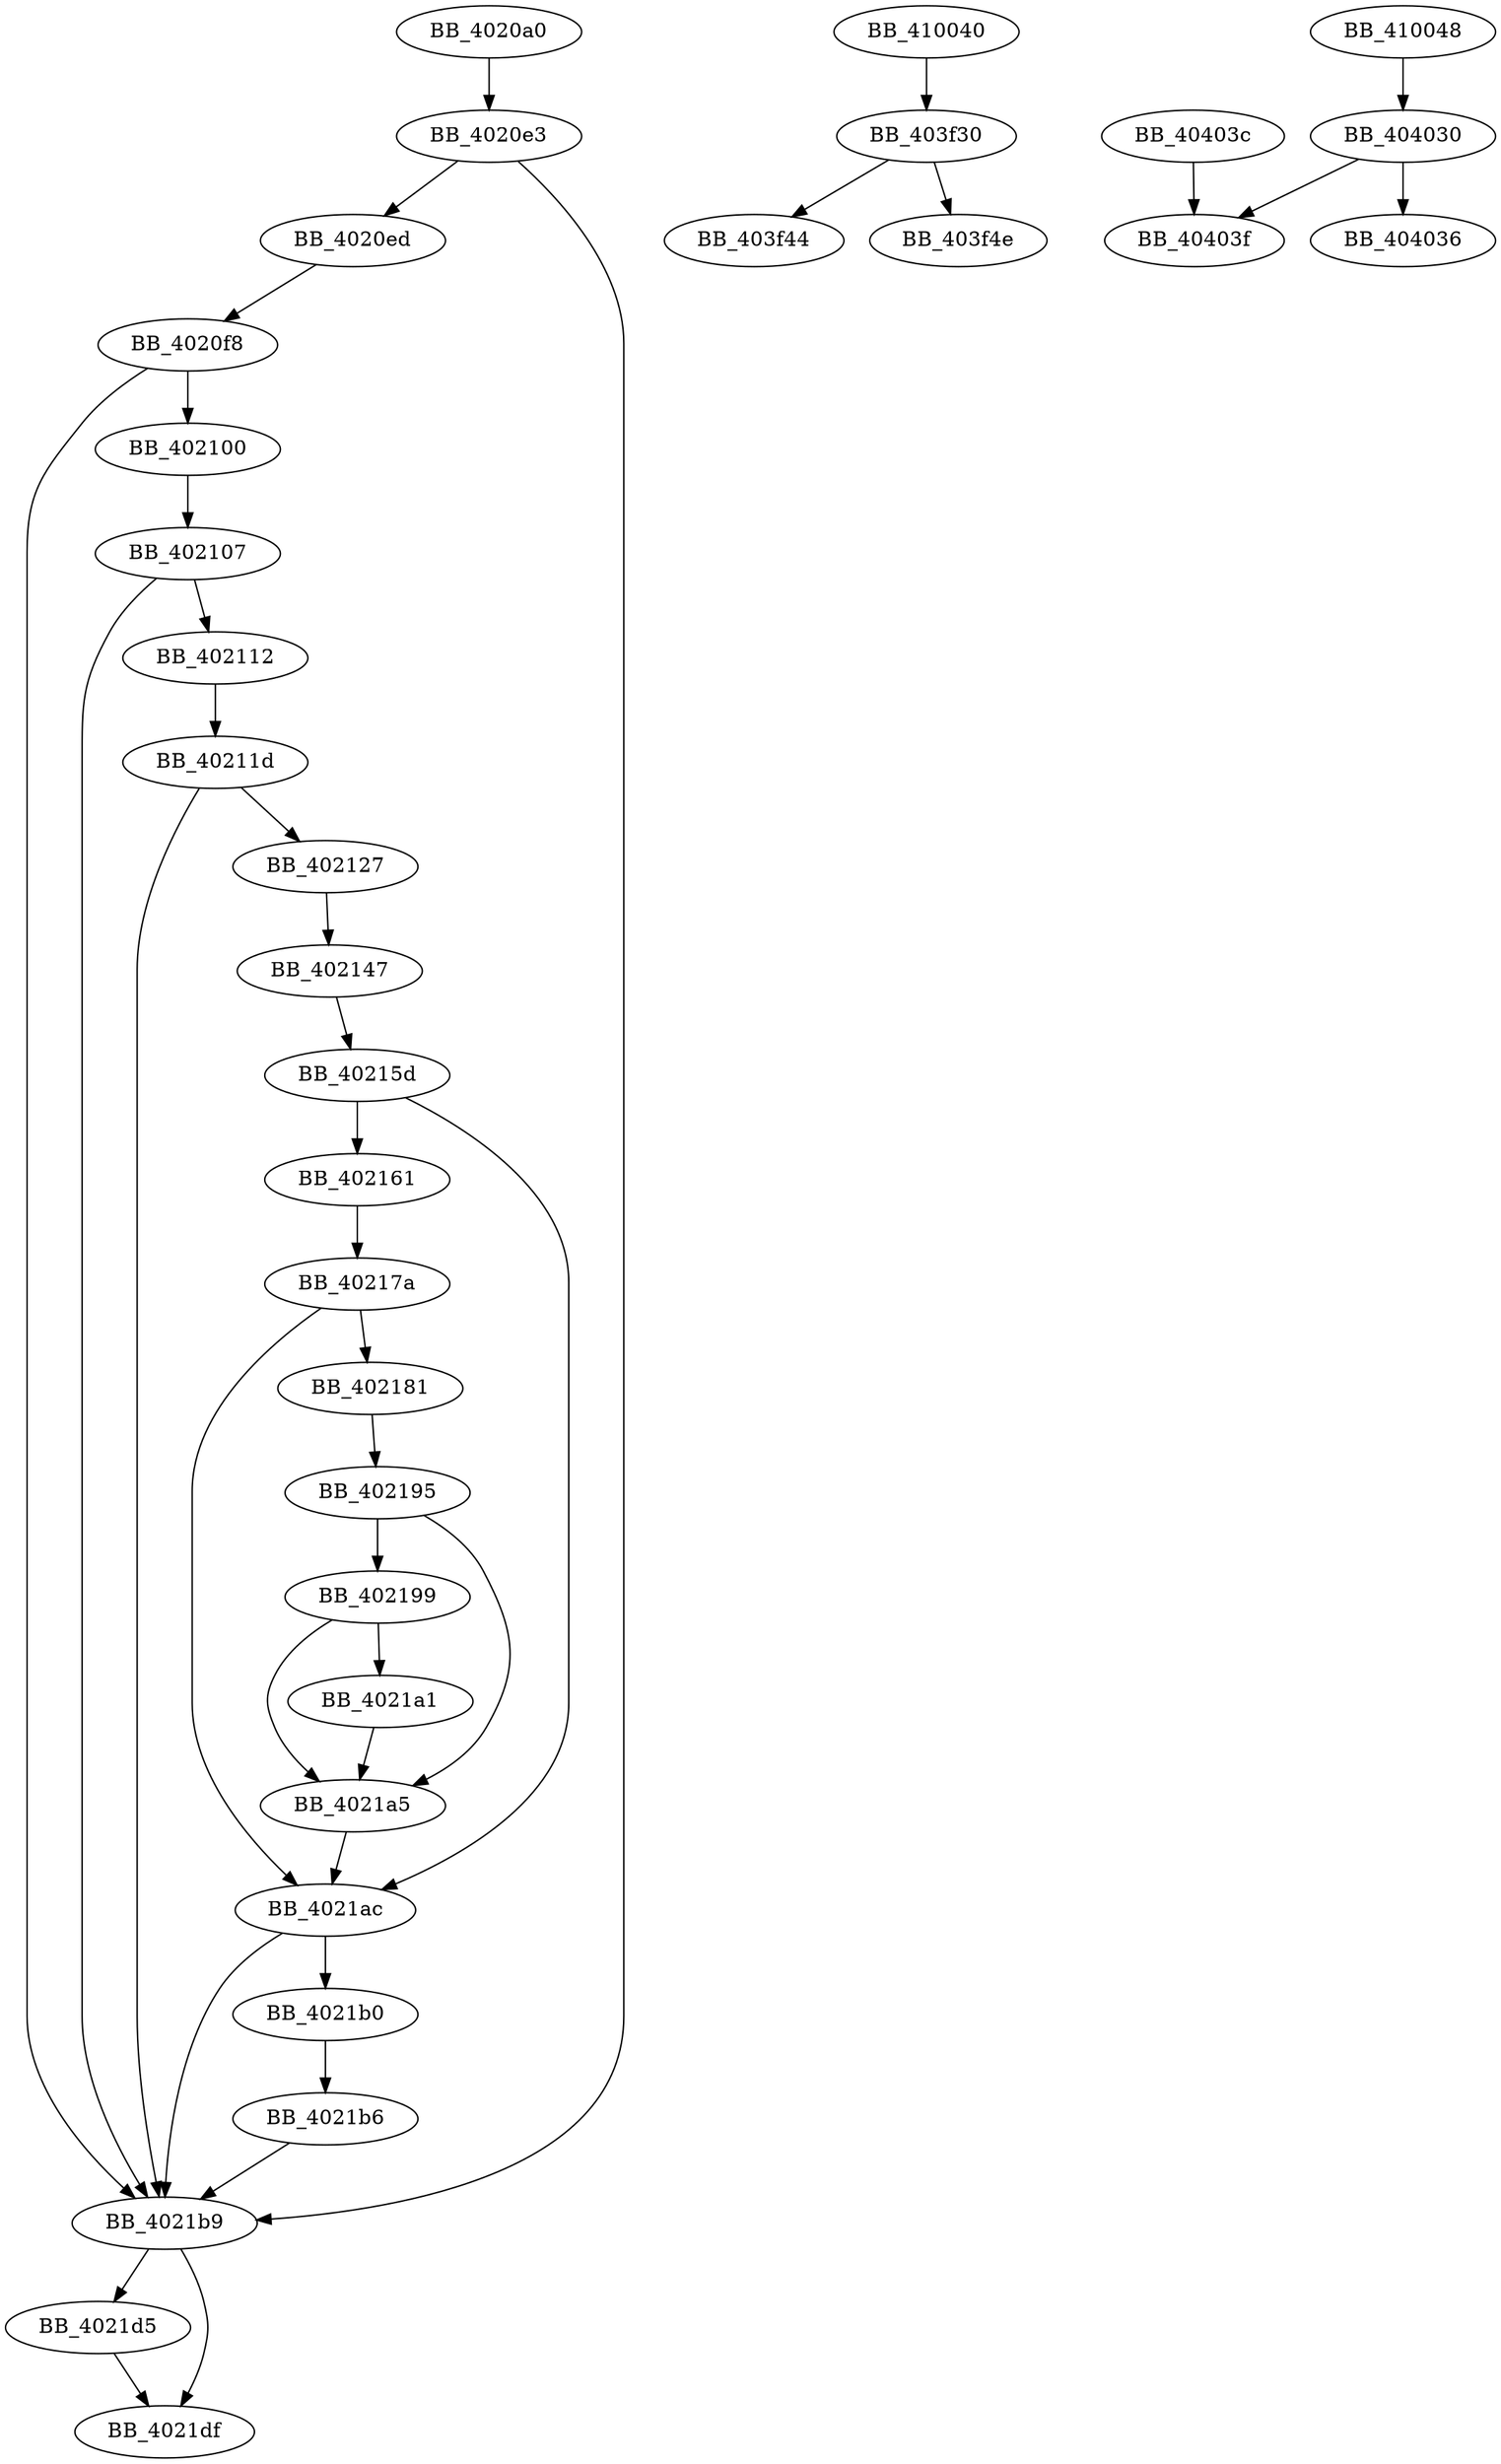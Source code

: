 DiGraph sub_4020A0{
BB_4020a0->BB_4020e3
BB_4020e3->BB_4020ed
BB_4020e3->BB_4021b9
BB_4020ed->BB_4020f8
BB_4020f8->BB_402100
BB_4020f8->BB_4021b9
BB_402100->BB_402107
BB_402107->BB_402112
BB_402107->BB_4021b9
BB_402112->BB_40211d
BB_40211d->BB_402127
BB_40211d->BB_4021b9
BB_402127->BB_402147
BB_402147->BB_40215d
BB_40215d->BB_402161
BB_40215d->BB_4021ac
BB_402161->BB_40217a
BB_40217a->BB_402181
BB_40217a->BB_4021ac
BB_402181->BB_402195
BB_402195->BB_402199
BB_402195->BB_4021a5
BB_402199->BB_4021a1
BB_402199->BB_4021a5
BB_4021a1->BB_4021a5
BB_4021a5->BB_4021ac
BB_4021ac->BB_4021b0
BB_4021ac->BB_4021b9
BB_4021b0->BB_4021b6
BB_4021b6->BB_4021b9
BB_4021b9->BB_4021d5
BB_4021b9->BB_4021df
BB_4021d5->BB_4021df
BB_403f30->BB_403f44
BB_403f30->BB_403f4e
BB_404030->BB_404036
BB_404030->BB_40403f
BB_40403c->BB_40403f
BB_410040->BB_403f30
BB_410048->BB_404030
}
